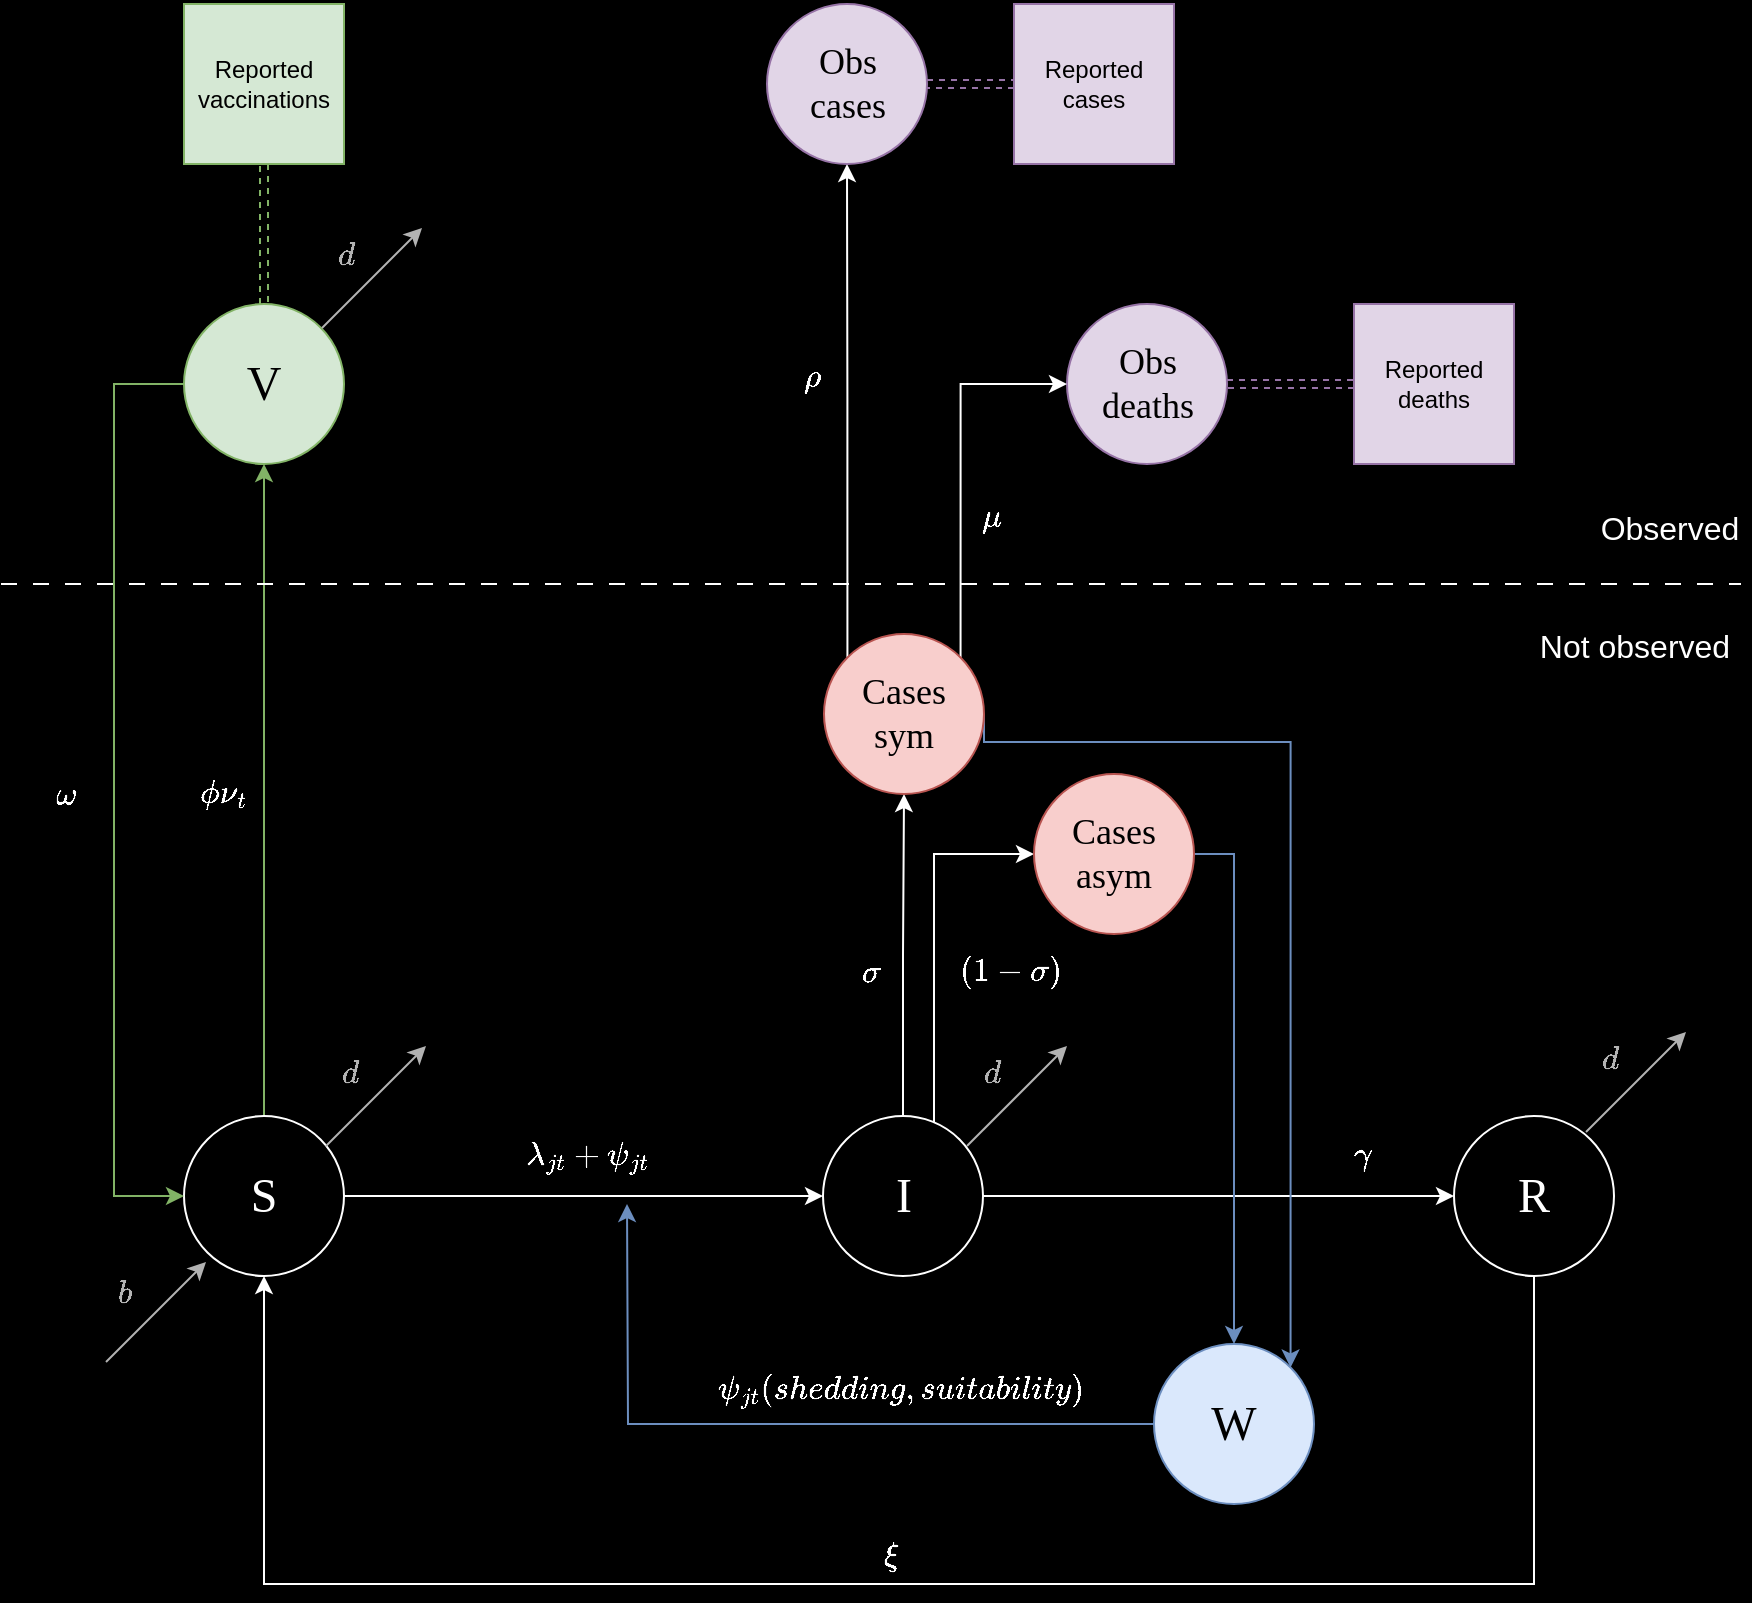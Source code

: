 <mxfile version="24.7.6">
  <diagram name="Page-1" id="SHD7UDlB_XUJz2UPsoch">
    <mxGraphModel dx="1242" dy="-6918" grid="1" gridSize="10" guides="1" tooltips="1" connect="1" arrows="1" fold="1" page="1" pageScale="1" pageWidth="850" pageHeight="1100" background="#000000" math="1" shadow="0">
      <root>
        <mxCell id="0" />
        <mxCell id="1" parent="0" />
        <mxCell id="KVR7Yg019UcxZeirtHPp-1" style="edgeStyle=orthogonalEdgeStyle;rounded=0;orthogonalLoop=1;jettySize=auto;html=1;entryX=0.5;entryY=1;entryDx=0;entryDy=0;fillColor=#d5e8d4;strokeColor=#82b366;" edge="1" parent="1" source="KVR7Yg019UcxZeirtHPp-2" target="KVR7Yg019UcxZeirtHPp-6">
          <mxGeometry relative="1" as="geometry" />
        </mxCell>
        <mxCell id="KVR7Yg019UcxZeirtHPp-2" value="S" style="ellipse;whiteSpace=wrap;html=1;aspect=fixed;fontSize=24;fontFamily=Verdana;fillColor=#000000;strokeColor=#FFFFFF;fontColor=#FFFFFF;" vertex="1" parent="1">
          <mxGeometry x="625" y="9326" width="80" height="80" as="geometry" />
        </mxCell>
        <mxCell id="KVR7Yg019UcxZeirtHPp-3" style="edgeStyle=orthogonalEdgeStyle;rounded=0;orthogonalLoop=1;jettySize=auto;html=1;exitX=1;exitY=0.5;exitDx=0;exitDy=0;strokeColor=#FFFFFF;" edge="1" parent="1" source="KVR7Yg019UcxZeirtHPp-2" target="KVR7Yg019UcxZeirtHPp-10">
          <mxGeometry relative="1" as="geometry">
            <mxPoint x="931" y="9366" as="sourcePoint" />
          </mxGeometry>
        </mxCell>
        <mxCell id="KVR7Yg019UcxZeirtHPp-4" value="$$ b $$" style="text;html=1;align=center;verticalAlign=middle;whiteSpace=wrap;rounded=0;rotation=0;fontSize=16;fontFamily=Verdana;fontColor=#B3B3B3;" vertex="1" parent="1">
          <mxGeometry x="586" y="9399" width="20" height="30" as="geometry" />
        </mxCell>
        <mxCell id="KVR7Yg019UcxZeirtHPp-5" style="edgeStyle=orthogonalEdgeStyle;rounded=0;orthogonalLoop=1;jettySize=auto;html=1;entryX=0;entryY=0.5;entryDx=0;entryDy=0;fillColor=#d5e8d4;strokeColor=#82b366;" edge="1" parent="1" source="KVR7Yg019UcxZeirtHPp-6" target="KVR7Yg019UcxZeirtHPp-2">
          <mxGeometry relative="1" as="geometry">
            <Array as="points">
              <mxPoint x="590" y="8960" />
              <mxPoint x="590" y="9366" />
            </Array>
          </mxGeometry>
        </mxCell>
        <mxCell id="KVR7Yg019UcxZeirtHPp-55" style="edgeStyle=orthogonalEdgeStyle;rounded=0;orthogonalLoop=1;jettySize=auto;html=1;exitX=0.5;exitY=0;exitDx=0;exitDy=0;entryX=0.5;entryY=1;entryDx=0;entryDy=0;shape=link;fillColor=#d5e8d4;strokeColor=#82b366;dashed=1;" edge="1" parent="1" source="KVR7Yg019UcxZeirtHPp-6" target="KVR7Yg019UcxZeirtHPp-54">
          <mxGeometry relative="1" as="geometry" />
        </mxCell>
        <mxCell id="KVR7Yg019UcxZeirtHPp-6" value="V" style="ellipse;whiteSpace=wrap;html=1;aspect=fixed;fontSize=24;fontFamily=Verdana;fillColor=#d5e8d4;strokeColor=#82b366;" vertex="1" parent="1">
          <mxGeometry x="625" y="8920" width="80" height="80" as="geometry" />
        </mxCell>
        <mxCell id="KVR7Yg019UcxZeirtHPp-7" style="edgeStyle=orthogonalEdgeStyle;rounded=0;orthogonalLoop=1;jettySize=auto;html=1;entryX=0;entryY=0.5;entryDx=0;entryDy=0;strokeColor=#FFFFFF;" edge="1" parent="1" source="KVR7Yg019UcxZeirtHPp-10" target="KVR7Yg019UcxZeirtHPp-12">
          <mxGeometry relative="1" as="geometry" />
        </mxCell>
        <mxCell id="KVR7Yg019UcxZeirtHPp-8" style="edgeStyle=orthogonalEdgeStyle;rounded=0;orthogonalLoop=1;jettySize=auto;html=1;exitX=0.5;exitY=0;exitDx=0;exitDy=0;entryX=0.5;entryY=1;entryDx=0;entryDy=0;strokeColor=#FFFFFF;" edge="1" parent="1" source="KVR7Yg019UcxZeirtHPp-10" target="KVR7Yg019UcxZeirtHPp-35">
          <mxGeometry relative="1" as="geometry" />
        </mxCell>
        <mxCell id="KVR7Yg019UcxZeirtHPp-9" style="edgeStyle=orthogonalEdgeStyle;rounded=0;orthogonalLoop=1;jettySize=auto;html=1;exitX=1;exitY=0;exitDx=0;exitDy=0;entryX=0;entryY=0.5;entryDx=0;entryDy=0;strokeColor=#FFFFFF;" edge="1" parent="1" source="KVR7Yg019UcxZeirtHPp-10" target="KVR7Yg019UcxZeirtHPp-40">
          <mxGeometry relative="1" as="geometry">
            <Array as="points">
              <mxPoint x="1000" y="9338" />
              <mxPoint x="1000" y="9195" />
            </Array>
          </mxGeometry>
        </mxCell>
        <mxCell id="KVR7Yg019UcxZeirtHPp-10" value="I" style="ellipse;whiteSpace=wrap;html=1;aspect=fixed;fontSize=24;fontFamily=Verdana;fillColor=#000000;strokeColor=#FFFFFF;fontColor=#FFFFFF;" vertex="1" parent="1">
          <mxGeometry x="944.5" y="9326" width="80" height="80" as="geometry" />
        </mxCell>
        <mxCell id="KVR7Yg019UcxZeirtHPp-11" style="edgeStyle=orthogonalEdgeStyle;rounded=0;orthogonalLoop=1;jettySize=auto;html=1;exitX=0.5;exitY=1;exitDx=0;exitDy=0;entryX=0.5;entryY=1;entryDx=0;entryDy=0;strokeColor=#FFFFFF;" edge="1" parent="1" source="KVR7Yg019UcxZeirtHPp-12" target="KVR7Yg019UcxZeirtHPp-2">
          <mxGeometry relative="1" as="geometry">
            <Array as="points">
              <mxPoint x="1300" y="9560" />
              <mxPoint x="665" y="9560" />
            </Array>
          </mxGeometry>
        </mxCell>
        <mxCell id="KVR7Yg019UcxZeirtHPp-12" value="R" style="ellipse;whiteSpace=wrap;html=1;aspect=fixed;fontSize=24;fontFamily=Verdana;fillColor=#000000;strokeColor=#FFFFFF;fontColor=#FFFFFF;" vertex="1" parent="1">
          <mxGeometry x="1260" y="9326" width="80" height="80" as="geometry" />
        </mxCell>
        <mxCell id="KVR7Yg019UcxZeirtHPp-13" style="edgeStyle=orthogonalEdgeStyle;rounded=0;orthogonalLoop=1;jettySize=auto;html=1;fillColor=#dae8fc;strokeColor=#6c8ebf;exitX=0;exitY=0.5;exitDx=0;exitDy=0;" edge="1" parent="1" source="KVR7Yg019UcxZeirtHPp-14">
          <mxGeometry relative="1" as="geometry">
            <mxPoint x="846.5" y="9370" as="targetPoint" />
            <mxPoint x="1109.5" y="9465" as="sourcePoint" />
          </mxGeometry>
        </mxCell>
        <mxCell id="KVR7Yg019UcxZeirtHPp-14" value="W" style="ellipse;whiteSpace=wrap;html=1;aspect=fixed;fontSize=24;fontFamily=Verdana;fillColor=#dae8fc;strokeColor=#6c8ebf;" vertex="1" parent="1">
          <mxGeometry x="1110" y="9440" width="80" height="80" as="geometry" />
        </mxCell>
        <mxCell id="KVR7Yg019UcxZeirtHPp-15" style="edgeStyle=orthogonalEdgeStyle;rounded=0;orthogonalLoop=1;jettySize=auto;html=1;exitX=1;exitY=0.5;exitDx=0;exitDy=0;entryX=0;entryY=0.5;entryDx=0;entryDy=0;shape=link;dashed=1;fillColor=#e1d5e7;strokeColor=#9673a6;" edge="1" parent="1" source="KVR7Yg019UcxZeirtHPp-16" target="KVR7Yg019UcxZeirtHPp-37">
          <mxGeometry relative="1" as="geometry" />
        </mxCell>
        <mxCell id="KVR7Yg019UcxZeirtHPp-16" value="Obs&lt;div style=&quot;font-size: 18px;&quot;&gt;deaths&lt;/div&gt;" style="ellipse;whiteSpace=wrap;html=1;aspect=fixed;fontSize=18;fontFamily=Verdana;fillColor=#e1d5e7;strokeColor=#9673a6;" vertex="1" parent="1">
          <mxGeometry x="1066.5" y="8920" width="80" height="80" as="geometry" />
        </mxCell>
        <mxCell id="KVR7Yg019UcxZeirtHPp-17" value="$$ \mu $$" style="text;html=1;align=center;verticalAlign=middle;whiteSpace=wrap;rounded=0;rotation=0;fontSize=16;fontFamily=Verdana;fontColor=#FFFFFF;" vertex="1" parent="1">
          <mxGeometry x="1018.5" y="9010" width="20" height="30" as="geometry" />
        </mxCell>
        <mxCell id="KVR7Yg019UcxZeirtHPp-18" value="$$ \phi\nu_t $$" style="text;html=1;align=center;verticalAlign=middle;whiteSpace=wrap;rounded=0;rotation=0;fontSize=16;fontFamily=Verdana;fontColor=#FFFFFF;" vertex="1" parent="1">
          <mxGeometry x="625" y="9149" width="39" height="30" as="geometry" />
        </mxCell>
        <mxCell id="KVR7Yg019UcxZeirtHPp-19" value="$$\lambda_{jt} + \psi_{jt} $$" style="text;html=1;align=center;verticalAlign=middle;whiteSpace=wrap;rounded=0;rotation=0;fontSize=16;fontFamily=Verdana;fontColor=#FFFFFF;" vertex="1" parent="1">
          <mxGeometry x="779.5" y="9330" width="94" height="30" as="geometry" />
        </mxCell>
        <mxCell id="KVR7Yg019UcxZeirtHPp-20" value="$$ \psi_{jt}(shedding, suitability) $$" style="text;html=1;align=center;verticalAlign=middle;whiteSpace=wrap;rounded=0;rotation=0;fontSize=16;fontFamily=Verdana;fontColor=#FFFFFF;" vertex="1" parent="1">
          <mxGeometry x="916.5" y="9447" width="133" height="30" as="geometry" />
        </mxCell>
        <mxCell id="KVR7Yg019UcxZeirtHPp-21" value="$$ \gamma $$" style="text;html=1;align=center;verticalAlign=middle;whiteSpace=wrap;rounded=0;rotation=0;fontSize=16;fontFamily=Verdana;fontColor=#FFFFFF;" vertex="1" parent="1">
          <mxGeometry x="1180" y="9329" width="70" height="30" as="geometry" />
        </mxCell>
        <mxCell id="KVR7Yg019UcxZeirtHPp-22" value="$$ \omega $$" style="text;html=1;align=center;verticalAlign=middle;whiteSpace=wrap;rounded=0;rotation=0;fontSize=16;fontFamily=Verdana;fontColor=#FFFFFF;" vertex="1" parent="1">
          <mxGeometry x="547" y="9149" width="39" height="30" as="geometry" />
        </mxCell>
        <mxCell id="KVR7Yg019UcxZeirtHPp-23" value="$$ \xi $$" style="text;html=1;align=center;verticalAlign=middle;whiteSpace=wrap;rounded=0;rotation=0;fontSize=16;fontFamily=Verdana;fontColor=#FFFFFF;" vertex="1" parent="1">
          <mxGeometry x="958.5" y="9530" width="39" height="30" as="geometry" />
        </mxCell>
        <mxCell id="KVR7Yg019UcxZeirtHPp-24" value="$$ d $$" style="text;html=1;align=center;verticalAlign=middle;whiteSpace=wrap;rounded=0;rotation=0;fontSize=16;fontFamily=Verdana;fillColor=none;fontColor=#B3B3B3;strokeColor=none;" vertex="1" parent="1">
          <mxGeometry x="696" y="8880" width="20" height="30" as="geometry" />
        </mxCell>
        <mxCell id="KVR7Yg019UcxZeirtHPp-25" value="" style="endArrow=classic;html=1;rounded=0;fillColor=#f5f5f5;strokeColor=#B3B3B3;" edge="1" parent="1">
          <mxGeometry width="50" height="50" relative="1" as="geometry">
            <mxPoint x="694" y="8932" as="sourcePoint" />
            <mxPoint x="744" y="8882" as="targetPoint" />
          </mxGeometry>
        </mxCell>
        <mxCell id="KVR7Yg019UcxZeirtHPp-26" value="$$ d $$" style="text;html=1;align=center;verticalAlign=middle;whiteSpace=wrap;rounded=0;rotation=0;fontSize=16;fontFamily=Verdana;fillColor=none;fontColor=#B3B3B3;strokeColor=none;" vertex="1" parent="1">
          <mxGeometry x="698" y="9289" width="20" height="30" as="geometry" />
        </mxCell>
        <mxCell id="KVR7Yg019UcxZeirtHPp-27" value="" style="endArrow=classic;html=1;rounded=0;fillColor=#f5f5f5;strokeColor=#B3B3B3;" edge="1" parent="1">
          <mxGeometry width="50" height="50" relative="1" as="geometry">
            <mxPoint x="696" y="9341" as="sourcePoint" />
            <mxPoint x="746" y="9291" as="targetPoint" />
          </mxGeometry>
        </mxCell>
        <mxCell id="KVR7Yg019UcxZeirtHPp-28" value="$$ d $$" style="text;html=1;align=center;verticalAlign=middle;whiteSpace=wrap;rounded=0;rotation=0;fontSize=16;fontFamily=Verdana;fillColor=none;fontColor=#B3B3B3;strokeColor=none;" vertex="1" parent="1">
          <mxGeometry x="1328" y="9282" width="20" height="30" as="geometry" />
        </mxCell>
        <mxCell id="KVR7Yg019UcxZeirtHPp-29" value="" style="endArrow=classic;html=1;rounded=0;fillColor=#f5f5f5;strokeColor=#B3B3B3;fontColor=#B3B3B3;" edge="1" parent="1">
          <mxGeometry width="50" height="50" relative="1" as="geometry">
            <mxPoint x="1326" y="9334" as="sourcePoint" />
            <mxPoint x="1376" y="9284" as="targetPoint" />
          </mxGeometry>
        </mxCell>
        <mxCell id="KVR7Yg019UcxZeirtHPp-30" value="" style="endArrow=classic;html=1;rounded=0;fillColor=#f5f5f5;strokeColor=#B3B3B3;" edge="1" parent="1">
          <mxGeometry width="50" height="50" relative="1" as="geometry">
            <mxPoint x="586" y="9449" as="sourcePoint" />
            <mxPoint x="636" y="9399" as="targetPoint" />
          </mxGeometry>
        </mxCell>
        <mxCell id="KVR7Yg019UcxZeirtHPp-31" style="edgeStyle=orthogonalEdgeStyle;rounded=0;orthogonalLoop=1;jettySize=auto;html=1;shape=link;dashed=1;strokeColor=none;" edge="1" parent="1">
          <mxGeometry relative="1" as="geometry">
            <mxPoint x="958.5" y="8770" as="targetPoint" />
            <mxPoint x="958.5" y="8870" as="sourcePoint" />
            <Array as="points">
              <mxPoint x="959" y="8820" />
              <mxPoint x="950" y="8820" />
              <mxPoint x="950" y="8770" />
            </Array>
          </mxGeometry>
        </mxCell>
        <mxCell id="KVR7Yg019UcxZeirtHPp-32" style="edgeStyle=orthogonalEdgeStyle;rounded=0;orthogonalLoop=1;jettySize=auto;html=1;exitX=1;exitY=0.5;exitDx=0;exitDy=0;entryX=1;entryY=0;entryDx=0;entryDy=0;fillColor=#dae8fc;strokeColor=#6c8ebf;" edge="1" parent="1" source="KVR7Yg019UcxZeirtHPp-35" target="KVR7Yg019UcxZeirtHPp-14">
          <mxGeometry relative="1" as="geometry">
            <Array as="points">
              <mxPoint x="1178" y="9139" />
            </Array>
          </mxGeometry>
        </mxCell>
        <mxCell id="KVR7Yg019UcxZeirtHPp-33" style="edgeStyle=orthogonalEdgeStyle;rounded=0;orthogonalLoop=1;jettySize=auto;html=1;exitX=0;exitY=0;exitDx=0;exitDy=0;entryX=0.5;entryY=1;entryDx=0;entryDy=0;strokeColor=#FFFFFF;" edge="1" parent="1" source="KVR7Yg019UcxZeirtHPp-35" target="KVR7Yg019UcxZeirtHPp-43">
          <mxGeometry relative="1" as="geometry" />
        </mxCell>
        <mxCell id="KVR7Yg019UcxZeirtHPp-34" style="edgeStyle=orthogonalEdgeStyle;rounded=0;orthogonalLoop=1;jettySize=auto;html=1;exitX=1;exitY=0;exitDx=0;exitDy=0;entryX=0;entryY=0.5;entryDx=0;entryDy=0;strokeColor=#FFFFFF;" edge="1" parent="1" source="KVR7Yg019UcxZeirtHPp-35" target="KVR7Yg019UcxZeirtHPp-16">
          <mxGeometry relative="1" as="geometry">
            <Array as="points">
              <mxPoint x="1014" y="8960" />
            </Array>
          </mxGeometry>
        </mxCell>
        <mxCell id="KVR7Yg019UcxZeirtHPp-35" value="&lt;div style=&quot;font-size: 18px;&quot;&gt;Cases&lt;/div&gt;&lt;div style=&quot;font-size: 18px;&quot;&gt;sym&lt;/div&gt;" style="ellipse;whiteSpace=wrap;html=1;aspect=fixed;fontSize=18;fontFamily=Verdana;fillColor=#f8cecc;strokeColor=#b85450;" vertex="1" parent="1">
          <mxGeometry x="945" y="9085" width="80" height="80" as="geometry" />
        </mxCell>
        <mxCell id="KVR7Yg019UcxZeirtHPp-36" value="Reported cases" style="whiteSpace=wrap;html=1;aspect=fixed;fillColor=#e1d5e7;strokeColor=#9673a6;" vertex="1" parent="1">
          <mxGeometry x="1040" y="8770" width="80" height="80" as="geometry" />
        </mxCell>
        <mxCell id="KVR7Yg019UcxZeirtHPp-37" value="Reported deaths" style="whiteSpace=wrap;html=1;aspect=fixed;fillColor=#e1d5e7;strokeColor=#9673a6;" vertex="1" parent="1">
          <mxGeometry x="1210" y="8920" width="80" height="80" as="geometry" />
        </mxCell>
        <mxCell id="KVR7Yg019UcxZeirtHPp-38" value="$$ \sigma $$" style="text;html=1;align=center;verticalAlign=middle;whiteSpace=wrap;rounded=0;rotation=0;fontSize=16;fontFamily=Verdana;fontColor=#FFFFFF;" vertex="1" parent="1">
          <mxGeometry x="958.5" y="9238" width="20" height="30" as="geometry" />
        </mxCell>
        <mxCell id="KVR7Yg019UcxZeirtHPp-39" style="edgeStyle=orthogonalEdgeStyle;rounded=0;orthogonalLoop=1;jettySize=auto;html=1;exitX=1;exitY=0.5;exitDx=0;exitDy=0;entryX=0.5;entryY=0;entryDx=0;entryDy=0;fillColor=#dae8fc;strokeColor=#6c8ebf;" edge="1" parent="1" source="KVR7Yg019UcxZeirtHPp-40" target="KVR7Yg019UcxZeirtHPp-14">
          <mxGeometry relative="1" as="geometry" />
        </mxCell>
        <mxCell id="KVR7Yg019UcxZeirtHPp-40" value="&lt;div style=&quot;font-size: 18px;&quot;&gt;Cases&lt;/div&gt;&lt;div style=&quot;font-size: 18px;&quot;&gt;asym&lt;/div&gt;" style="ellipse;whiteSpace=wrap;html=1;aspect=fixed;fontSize=18;fontFamily=Verdana;fillColor=#f8cecc;strokeColor=#b85450;" vertex="1" parent="1">
          <mxGeometry x="1050" y="9155" width="80" height="80" as="geometry" />
        </mxCell>
        <mxCell id="KVR7Yg019UcxZeirtHPp-41" value="$$ (1-\sigma) $$" style="text;html=1;align=center;verticalAlign=middle;whiteSpace=wrap;rounded=0;rotation=0;fontSize=16;fontFamily=Verdana;fontColor=#FFFFFF;" vertex="1" parent="1">
          <mxGeometry x="1020" y="9238" width="37" height="30" as="geometry" />
        </mxCell>
        <mxCell id="KVR7Yg019UcxZeirtHPp-42" style="edgeStyle=orthogonalEdgeStyle;rounded=0;orthogonalLoop=1;jettySize=auto;html=1;exitX=1;exitY=0.5;exitDx=0;exitDy=0;entryX=0;entryY=0.5;entryDx=0;entryDy=0;shape=link;dashed=1;fillColor=#e1d5e7;strokeColor=#9673a6;" edge="1" parent="1" source="KVR7Yg019UcxZeirtHPp-43" target="KVR7Yg019UcxZeirtHPp-36">
          <mxGeometry relative="1" as="geometry" />
        </mxCell>
        <mxCell id="KVR7Yg019UcxZeirtHPp-43" value="Obs&lt;div style=&quot;font-size: 18px;&quot;&gt;cases&lt;/div&gt;" style="ellipse;whiteSpace=wrap;html=1;aspect=fixed;fontSize=18;fontFamily=Verdana;fillColor=#e1d5e7;strokeColor=#9673a6;" vertex="1" parent="1">
          <mxGeometry x="916.5" y="8770" width="80" height="80" as="geometry" />
        </mxCell>
        <mxCell id="KVR7Yg019UcxZeirtHPp-44" value="$$ \rho $$" style="text;html=1;align=center;verticalAlign=middle;whiteSpace=wrap;rounded=0;rotation=0;fontSize=16;fontFamily=Verdana;fontColor=#FFFFFF;" vertex="1" parent="1">
          <mxGeometry x="928.5" y="8940" width="20" height="30" as="geometry" />
        </mxCell>
        <mxCell id="KVR7Yg019UcxZeirtHPp-45" style="edgeStyle=orthogonalEdgeStyle;rounded=0;orthogonalLoop=1;jettySize=auto;html=1;shape=link;dashed=1;strokeColor=none;" edge="1" parent="1">
          <mxGeometry relative="1" as="geometry">
            <mxPoint x="986.25" y="9029" as="targetPoint" />
            <mxPoint x="986.25" y="9129" as="sourcePoint" />
          </mxGeometry>
        </mxCell>
        <mxCell id="KVR7Yg019UcxZeirtHPp-46" value="" style="endArrow=none;dashed=1;html=1;rounded=0;strokeColor=#FFFFFF;dashPattern=8 8;fontColor=#FFFFFF;" edge="1" parent="1">
          <mxGeometry width="50" height="50" relative="1" as="geometry">
            <mxPoint x="533.5" y="9060" as="sourcePoint" />
            <mxPoint x="1403.5" y="9060" as="targetPoint" />
          </mxGeometry>
        </mxCell>
        <UserObject label="Observed" placeholders="1" name="Variable" id="KVR7Yg019UcxZeirtHPp-47">
          <mxCell style="text;html=1;strokeColor=none;fillColor=none;align=center;verticalAlign=middle;whiteSpace=wrap;overflow=hidden;fontSize=16;fontColor=#FFFFFF;" vertex="1" parent="1">
            <mxGeometry x="1328" y="9020" width="80" height="20" as="geometry" />
          </mxCell>
        </UserObject>
        <UserObject label="Not observed" placeholders="1" name="Variable" id="KVR7Yg019UcxZeirtHPp-48">
          <mxCell style="text;html=1;strokeColor=none;fillColor=none;align=center;verticalAlign=middle;whiteSpace=wrap;overflow=hidden;fontSize=16;fontColor=#FFFFFF;" vertex="1" parent="1">
            <mxGeometry x="1293" y="9079" width="115" height="20" as="geometry" />
          </mxCell>
        </UserObject>
        <mxCell id="KVR7Yg019UcxZeirtHPp-49" value="$$ d $$" style="text;html=1;align=center;verticalAlign=middle;whiteSpace=wrap;rounded=0;rotation=0;fontSize=16;fontFamily=Verdana;fillColor=none;fontColor=#B3B3B3;strokeColor=none;" vertex="1" parent="1">
          <mxGeometry x="1018.5" y="9289" width="20" height="30" as="geometry" />
        </mxCell>
        <mxCell id="KVR7Yg019UcxZeirtHPp-50" value="" style="endArrow=classic;html=1;rounded=0;fillColor=#f5f5f5;strokeColor=#B3B3B3;" edge="1" parent="1">
          <mxGeometry width="50" height="50" relative="1" as="geometry">
            <mxPoint x="1016.5" y="9341" as="sourcePoint" />
            <mxPoint x="1066.5" y="9291" as="targetPoint" />
          </mxGeometry>
        </mxCell>
        <mxCell id="KVR7Yg019UcxZeirtHPp-54" value="Reported vaccinations" style="whiteSpace=wrap;html=1;aspect=fixed;fillColor=#d5e8d4;strokeColor=#82b366;" vertex="1" parent="1">
          <mxGeometry x="625" y="8770" width="80" height="80" as="geometry" />
        </mxCell>
      </root>
    </mxGraphModel>
  </diagram>
</mxfile>
